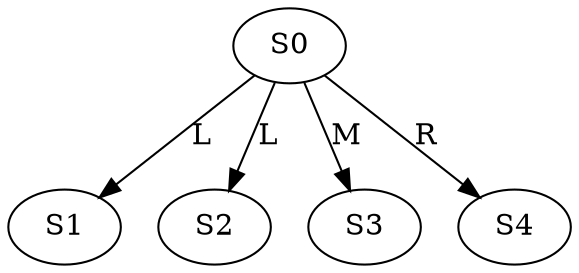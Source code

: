 strict digraph  {
	S0 -> S1 [ label = L ];
	S0 -> S2 [ label = L ];
	S0 -> S3 [ label = M ];
	S0 -> S4 [ label = R ];
}
